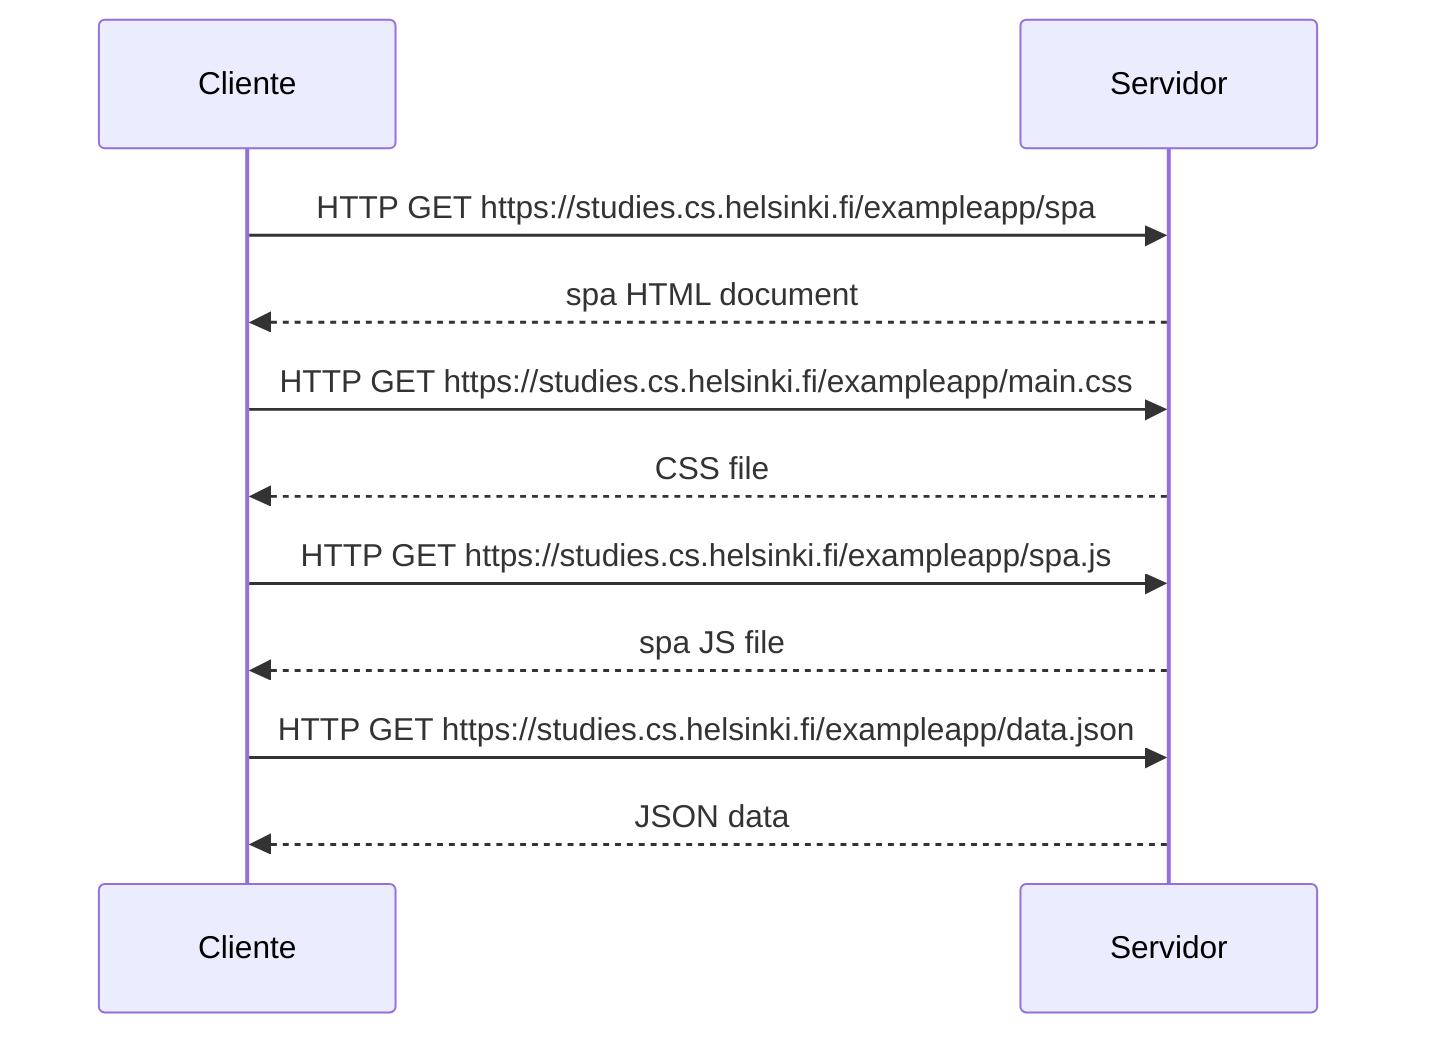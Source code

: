 sequenceDiagram
    participant Cliente
    participant Servidor

    Cliente->>Servidor: HTTP GET https://studies.cs.helsinki.fi/exampleapp/spa
    Servidor-->>Cliente: spa HTML document
   
    Cliente->>Servidor: HTTP GET https://studies.cs.helsinki.fi/exampleapp/main.css
    Servidor-->>Cliente: CSS file

    Cliente->>Servidor: HTTP GET https://studies.cs.helsinki.fi/exampleapp/spa.js
    Servidor-->>Cliente: spa JS file

    Cliente->>Servidor: HTTP GET https://studies.cs.helsinki.fi/exampleapp/data.json
    Servidor-->>Cliente: JSON data